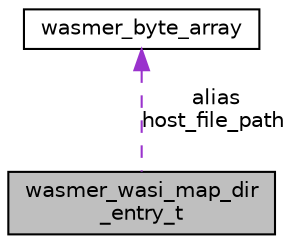 digraph "wasmer_wasi_map_dir_entry_t"
{
 // INTERACTIVE_SVG=YES
 // LATEX_PDF_SIZE
  edge [fontname="Helvetica",fontsize="10",labelfontname="Helvetica",labelfontsize="10"];
  node [fontname="Helvetica",fontsize="10",shape=record];
  Node1 [label="wasmer_wasi_map_dir\l_entry_t",height=0.2,width=0.4,color="black", fillcolor="grey75", style="filled", fontcolor="black",tooltip=" "];
  Node2 -> Node1 [dir="back",color="darkorchid3",fontsize="10",style="dashed",label=" alias\nhost_file_path" ,fontname="Helvetica"];
  Node2 [label="wasmer_byte_array",height=0.2,width=0.4,color="black", fillcolor="white", style="filled",URL="$structwasmer__byte__array.html",tooltip=" "];
}
